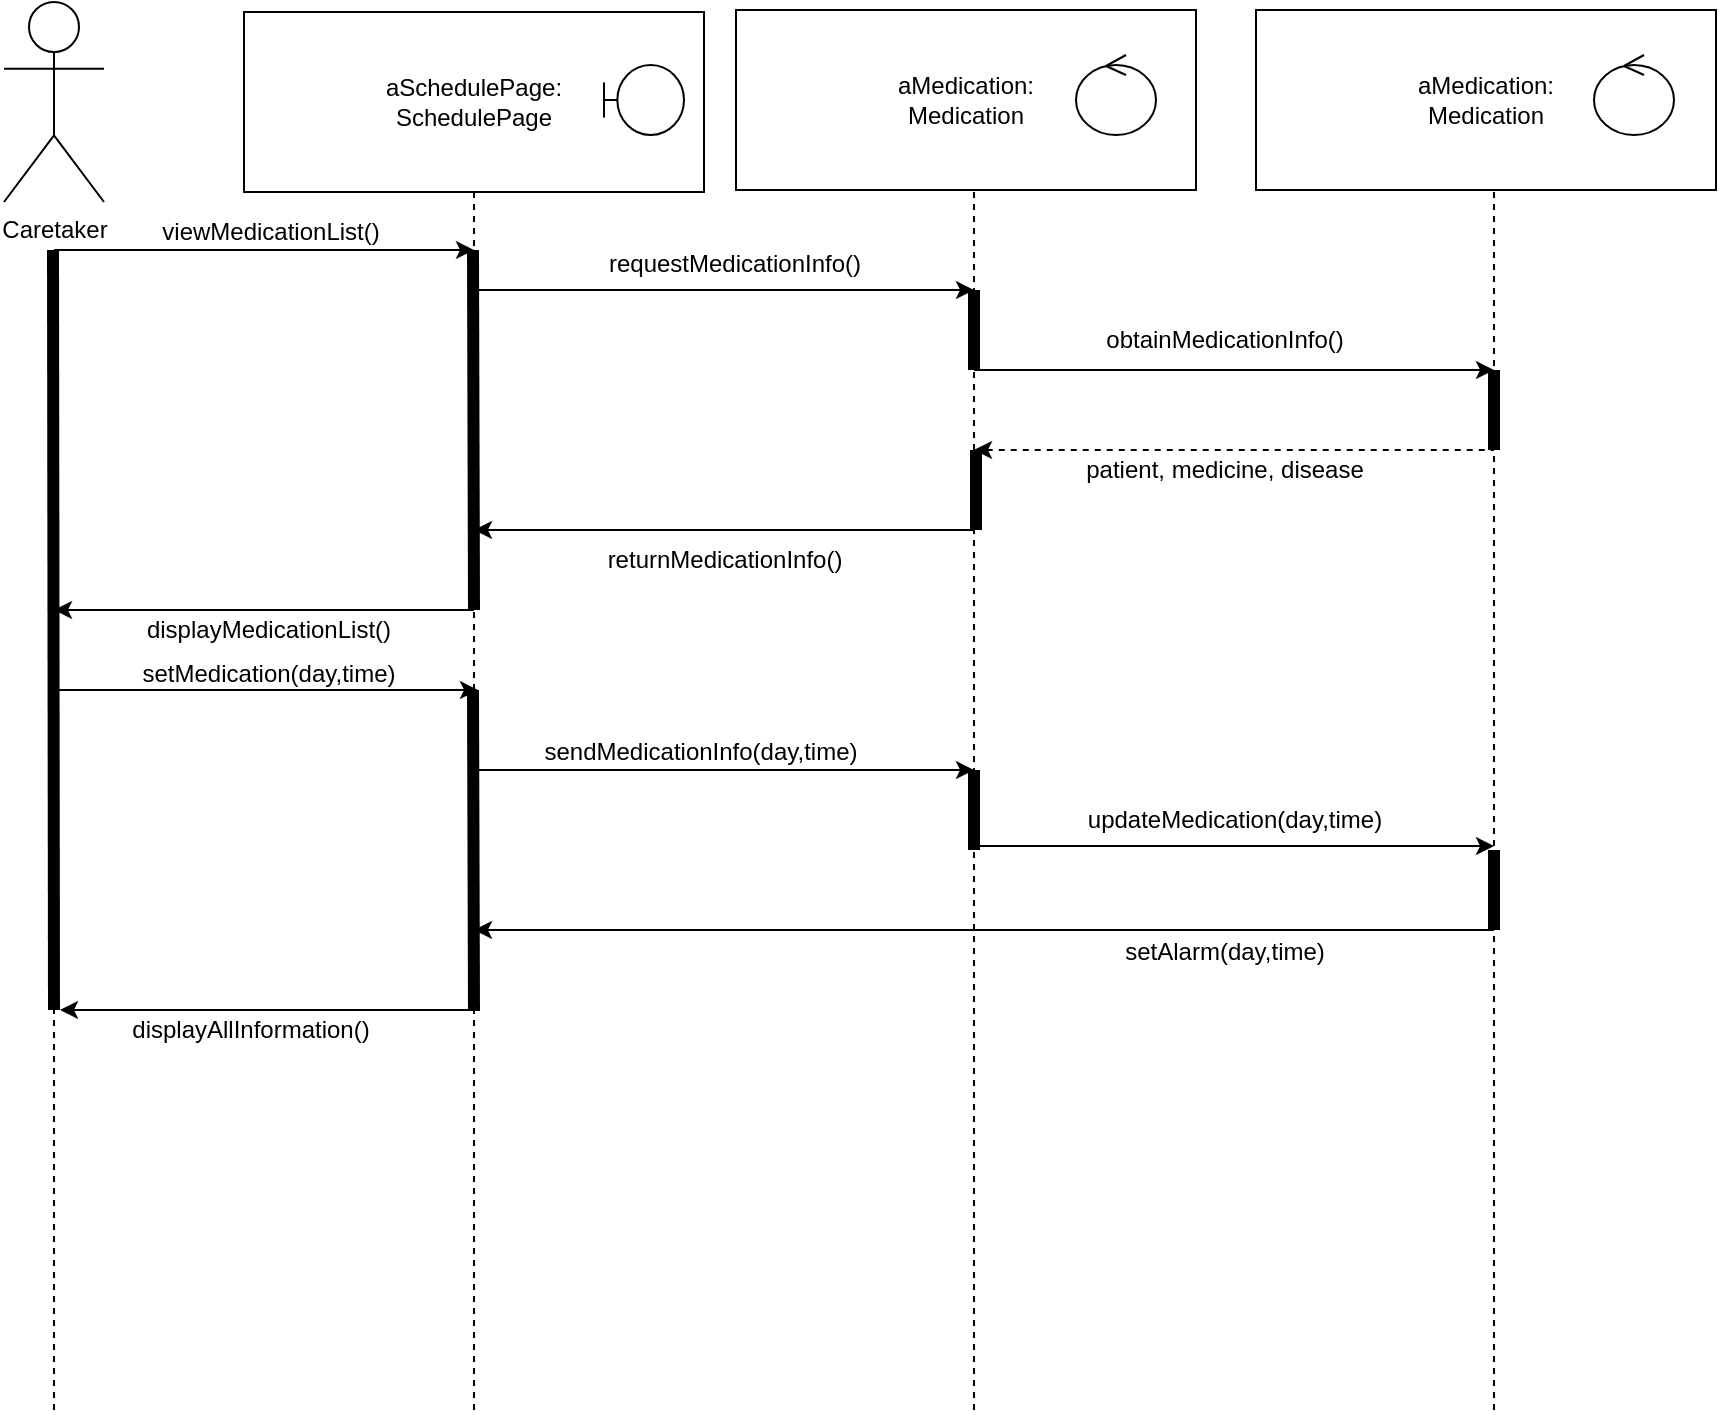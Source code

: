 <mxfile version="24.8.6">
  <diagram name="Page-1" id="e-cW1R_y-HCpv80R8FKl">
    <mxGraphModel dx="1050" dy="522" grid="1" gridSize="10" guides="1" tooltips="1" connect="1" arrows="1" fold="1" page="1" pageScale="1" pageWidth="850" pageHeight="1100" math="0" shadow="0">
      <root>
        <mxCell id="0" />
        <mxCell id="1" parent="0" />
        <mxCell id="uZ4d3hQCUZkd_1F2hXvp-1" value="aSchedulePage:&lt;div&gt;SchedulePage&lt;/div&gt;" style="html=1;whiteSpace=wrap;" parent="1" vertex="1">
          <mxGeometry x="195" y="181" width="230" height="90" as="geometry" />
        </mxCell>
        <mxCell id="uZ4d3hQCUZkd_1F2hXvp-2" value="" style="shape=umlBoundary;whiteSpace=wrap;html=1;" parent="1" vertex="1">
          <mxGeometry x="375" y="207.5" width="40" height="35" as="geometry" />
        </mxCell>
        <mxCell id="uZ4d3hQCUZkd_1F2hXvp-3" value="aMedication:&lt;div&gt;Medication&lt;/div&gt;" style="html=1;whiteSpace=wrap;" parent="1" vertex="1">
          <mxGeometry x="441" y="180" width="230" height="90" as="geometry" />
        </mxCell>
        <mxCell id="uZ4d3hQCUZkd_1F2hXvp-4" value="" style="ellipse;shape=umlControl;whiteSpace=wrap;html=1;" parent="1" vertex="1">
          <mxGeometry x="611" y="202.5" width="40" height="40" as="geometry" />
        </mxCell>
        <mxCell id="uZ4d3hQCUZkd_1F2hXvp-5" value="Caretaker" style="shape=umlActor;verticalLabelPosition=bottom;verticalAlign=top;html=1;" parent="1" vertex="1">
          <mxGeometry x="75" y="176" width="50" height="100" as="geometry" />
        </mxCell>
        <mxCell id="uZ4d3hQCUZkd_1F2hXvp-12" value="aMedication:&lt;div&gt;Medication&lt;/div&gt;" style="html=1;whiteSpace=wrap;" parent="1" vertex="1">
          <mxGeometry x="701" y="180" width="230" height="90" as="geometry" />
        </mxCell>
        <mxCell id="uZ4d3hQCUZkd_1F2hXvp-14" value="" style="endArrow=none;html=1;rounded=0;dashed=1;" parent="1" edge="1">
          <mxGeometry width="50" height="50" relative="1" as="geometry">
            <mxPoint x="100" y="880" as="sourcePoint" />
            <mxPoint x="100" y="300" as="targetPoint" />
          </mxGeometry>
        </mxCell>
        <mxCell id="uZ4d3hQCUZkd_1F2hXvp-15" value="" style="endArrow=none;html=1;rounded=0;dashed=1;entryX=0.5;entryY=1;entryDx=0;entryDy=0;" parent="1" target="uZ4d3hQCUZkd_1F2hXvp-1" edge="1">
          <mxGeometry width="50" height="50" relative="1" as="geometry">
            <mxPoint x="310" y="880" as="sourcePoint" />
            <mxPoint x="309.5" y="270" as="targetPoint" />
          </mxGeometry>
        </mxCell>
        <mxCell id="uZ4d3hQCUZkd_1F2hXvp-16" value="" style="endArrow=none;html=1;rounded=0;dashed=1;entryX=0.5;entryY=1;entryDx=0;entryDy=0;" parent="1" edge="1">
          <mxGeometry width="50" height="50" relative="1" as="geometry">
            <mxPoint x="560" y="880" as="sourcePoint" />
            <mxPoint x="560" y="271" as="targetPoint" />
          </mxGeometry>
        </mxCell>
        <mxCell id="uZ4d3hQCUZkd_1F2hXvp-17" value="" style="endArrow=none;html=1;rounded=0;dashed=1;entryX=0.5;entryY=1;entryDx=0;entryDy=0;" parent="1" edge="1">
          <mxGeometry width="50" height="50" relative="1" as="geometry">
            <mxPoint x="820" y="880" as="sourcePoint" />
            <mxPoint x="820" y="270" as="targetPoint" />
          </mxGeometry>
        </mxCell>
        <mxCell id="uZ4d3hQCUZkd_1F2hXvp-18" value="" style="endArrow=none;html=1;rounded=0;strokeWidth=6;" parent="1" edge="1">
          <mxGeometry width="50" height="50" relative="1" as="geometry">
            <mxPoint x="100" y="680" as="sourcePoint" />
            <mxPoint x="99.5" y="300" as="targetPoint" />
          </mxGeometry>
        </mxCell>
        <mxCell id="uZ4d3hQCUZkd_1F2hXvp-19" value="" style="endArrow=none;html=1;rounded=0;strokeWidth=6;" parent="1" edge="1">
          <mxGeometry width="50" height="50" relative="1" as="geometry">
            <mxPoint x="310" y="480" as="sourcePoint" />
            <mxPoint x="309.5" y="300" as="targetPoint" />
          </mxGeometry>
        </mxCell>
        <mxCell id="uZ4d3hQCUZkd_1F2hXvp-20" value="" style="endArrow=classic;html=1;rounded=0;" parent="1" edge="1">
          <mxGeometry width="50" height="50" relative="1" as="geometry">
            <mxPoint x="100" y="300" as="sourcePoint" />
            <mxPoint x="310" y="300" as="targetPoint" />
          </mxGeometry>
        </mxCell>
        <mxCell id="uZ4d3hQCUZkd_1F2hXvp-21" value="viewMedicationList()" style="text;html=1;align=center;verticalAlign=middle;resizable=0;points=[];autosize=1;strokeColor=none;fillColor=none;" parent="1" vertex="1">
          <mxGeometry x="143" y="276" width="130" height="30" as="geometry" />
        </mxCell>
        <mxCell id="uZ4d3hQCUZkd_1F2hXvp-22" value="" style="endArrow=none;html=1;rounded=0;strokeWidth=6;" parent="1" edge="1">
          <mxGeometry width="50" height="50" relative="1" as="geometry">
            <mxPoint x="560" y="360" as="sourcePoint" />
            <mxPoint x="560" y="320" as="targetPoint" />
          </mxGeometry>
        </mxCell>
        <mxCell id="uZ4d3hQCUZkd_1F2hXvp-23" value="" style="endArrow=classic;html=1;rounded=0;" parent="1" edge="1">
          <mxGeometry width="50" height="50" relative="1" as="geometry">
            <mxPoint x="310" y="320" as="sourcePoint" />
            <mxPoint x="560" y="320" as="targetPoint" />
          </mxGeometry>
        </mxCell>
        <mxCell id="uZ4d3hQCUZkd_1F2hXvp-24" value="requestMedicationInfo()" style="text;html=1;align=center;verticalAlign=middle;resizable=0;points=[];autosize=1;strokeColor=none;fillColor=none;" parent="1" vertex="1">
          <mxGeometry x="365" y="292" width="150" height="30" as="geometry" />
        </mxCell>
        <mxCell id="uZ4d3hQCUZkd_1F2hXvp-25" value="obtainMedicationInfo()" style="text;html=1;align=center;verticalAlign=middle;resizable=0;points=[];autosize=1;strokeColor=none;fillColor=none;" parent="1" vertex="1">
          <mxGeometry x="615" y="330" width="140" height="30" as="geometry" />
        </mxCell>
        <mxCell id="uZ4d3hQCUZkd_1F2hXvp-26" value="" style="endArrow=none;html=1;rounded=0;strokeWidth=6;" parent="1" edge="1">
          <mxGeometry width="50" height="50" relative="1" as="geometry">
            <mxPoint x="820" y="400" as="sourcePoint" />
            <mxPoint x="820" y="360" as="targetPoint" />
          </mxGeometry>
        </mxCell>
        <mxCell id="uZ4d3hQCUZkd_1F2hXvp-27" value="" style="endArrow=classic;html=1;rounded=0;" parent="1" edge="1">
          <mxGeometry width="50" height="50" relative="1" as="geometry">
            <mxPoint x="560" y="360" as="sourcePoint" />
            <mxPoint x="820" y="360" as="targetPoint" />
          </mxGeometry>
        </mxCell>
        <mxCell id="uZ4d3hQCUZkd_1F2hXvp-28" value="" style="endArrow=none;html=1;rounded=0;strokeWidth=6;" parent="1" edge="1">
          <mxGeometry width="50" height="50" relative="1" as="geometry">
            <mxPoint x="561" y="440" as="sourcePoint" />
            <mxPoint x="561" y="400" as="targetPoint" />
          </mxGeometry>
        </mxCell>
        <mxCell id="uZ4d3hQCUZkd_1F2hXvp-29" value="" style="endArrow=none;html=1;rounded=0;endFill=0;startArrow=classic;startFill=1;dashed=1;" parent="1" edge="1">
          <mxGeometry width="50" height="50" relative="1" as="geometry">
            <mxPoint x="560" y="400" as="sourcePoint" />
            <mxPoint x="820" y="400" as="targetPoint" />
          </mxGeometry>
        </mxCell>
        <mxCell id="uZ4d3hQCUZkd_1F2hXvp-30" value="patient, medicine, disease" style="text;html=1;align=center;verticalAlign=middle;resizable=0;points=[];autosize=1;strokeColor=none;fillColor=none;" parent="1" vertex="1">
          <mxGeometry x="605" y="395" width="160" height="30" as="geometry" />
        </mxCell>
        <mxCell id="uZ4d3hQCUZkd_1F2hXvp-31" value="" style="endArrow=none;html=1;rounded=0;endFill=0;startArrow=classic;startFill=1;" parent="1" edge="1">
          <mxGeometry width="50" height="50" relative="1" as="geometry">
            <mxPoint x="310" y="440" as="sourcePoint" />
            <mxPoint x="560" y="440" as="targetPoint" />
          </mxGeometry>
        </mxCell>
        <mxCell id="uZ4d3hQCUZkd_1F2hXvp-32" value="returnMedicationInfo()" style="text;html=1;align=center;verticalAlign=middle;resizable=0;points=[];autosize=1;strokeColor=none;fillColor=none;" parent="1" vertex="1">
          <mxGeometry x="365" y="440" width="140" height="30" as="geometry" />
        </mxCell>
        <mxCell id="uZ4d3hQCUZkd_1F2hXvp-33" value="" style="endArrow=none;html=1;rounded=0;endFill=0;startArrow=classic;startFill=1;" parent="1" edge="1">
          <mxGeometry width="50" height="50" relative="1" as="geometry">
            <mxPoint x="100" y="480" as="sourcePoint" />
            <mxPoint x="310" y="480" as="targetPoint" />
          </mxGeometry>
        </mxCell>
        <mxCell id="uZ4d3hQCUZkd_1F2hXvp-34" value="displayMedicationList()" style="text;html=1;align=center;verticalAlign=middle;resizable=0;points=[];autosize=1;strokeColor=none;fillColor=none;" parent="1" vertex="1">
          <mxGeometry x="132" y="475" width="150" height="30" as="geometry" />
        </mxCell>
        <mxCell id="uZ4d3hQCUZkd_1F2hXvp-35" value="" style="endArrow=none;html=1;rounded=0;strokeWidth=6;" parent="1" edge="1">
          <mxGeometry width="50" height="50" relative="1" as="geometry">
            <mxPoint x="310" y="680" as="sourcePoint" />
            <mxPoint x="309.5" y="520" as="targetPoint" />
          </mxGeometry>
        </mxCell>
        <mxCell id="uZ4d3hQCUZkd_1F2hXvp-36" value="" style="endArrow=classic;html=1;rounded=0;" parent="1" edge="1">
          <mxGeometry width="50" height="50" relative="1" as="geometry">
            <mxPoint x="102" y="520" as="sourcePoint" />
            <mxPoint x="312" y="520" as="targetPoint" />
          </mxGeometry>
        </mxCell>
        <mxCell id="uZ4d3hQCUZkd_1F2hXvp-38" value="setMedication(day,time)" style="text;html=1;align=center;verticalAlign=middle;resizable=0;points=[];autosize=1;strokeColor=none;fillColor=none;" parent="1" vertex="1">
          <mxGeometry x="132" y="497" width="150" height="30" as="geometry" />
        </mxCell>
        <mxCell id="uZ4d3hQCUZkd_1F2hXvp-39" value="" style="endArrow=none;html=1;rounded=0;strokeWidth=6;" parent="1" edge="1">
          <mxGeometry width="50" height="50" relative="1" as="geometry">
            <mxPoint x="560" y="600" as="sourcePoint" />
            <mxPoint x="560" y="560" as="targetPoint" />
          </mxGeometry>
        </mxCell>
        <mxCell id="uZ4d3hQCUZkd_1F2hXvp-40" value="" style="endArrow=classic;html=1;rounded=0;" parent="1" edge="1">
          <mxGeometry width="50" height="50" relative="1" as="geometry">
            <mxPoint x="310" y="560" as="sourcePoint" />
            <mxPoint x="560" y="560" as="targetPoint" />
          </mxGeometry>
        </mxCell>
        <mxCell id="uZ4d3hQCUZkd_1F2hXvp-41" value="sendMedicationInfo(day,time)" style="text;html=1;align=center;verticalAlign=middle;resizable=0;points=[];autosize=1;strokeColor=none;fillColor=none;" parent="1" vertex="1">
          <mxGeometry x="333" y="536" width="180" height="30" as="geometry" />
        </mxCell>
        <mxCell id="uZ4d3hQCUZkd_1F2hXvp-42" value="" style="endArrow=classic;html=1;rounded=0;" parent="1" edge="1">
          <mxGeometry width="50" height="50" relative="1" as="geometry">
            <mxPoint x="560" y="598" as="sourcePoint" />
            <mxPoint x="820" y="598" as="targetPoint" />
          </mxGeometry>
        </mxCell>
        <mxCell id="uZ4d3hQCUZkd_1F2hXvp-43" value="updateMedication(day,time)" style="text;html=1;align=center;verticalAlign=middle;resizable=0;points=[];autosize=1;strokeColor=none;fillColor=none;" parent="1" vertex="1">
          <mxGeometry x="605" y="570" width="170" height="30" as="geometry" />
        </mxCell>
        <mxCell id="uZ4d3hQCUZkd_1F2hXvp-44" value="" style="endArrow=none;html=1;rounded=0;strokeWidth=6;" parent="1" edge="1">
          <mxGeometry width="50" height="50" relative="1" as="geometry">
            <mxPoint x="820" y="640" as="sourcePoint" />
            <mxPoint x="820" y="600" as="targetPoint" />
          </mxGeometry>
        </mxCell>
        <mxCell id="uZ4d3hQCUZkd_1F2hXvp-47" value="setAlarm(day,time)" style="text;html=1;align=center;verticalAlign=middle;resizable=0;points=[];autosize=1;strokeColor=none;fillColor=none;" parent="1" vertex="1">
          <mxGeometry x="625" y="636" width="120" height="30" as="geometry" />
        </mxCell>
        <mxCell id="uZ4d3hQCUZkd_1F2hXvp-48" value="" style="endArrow=classic;html=1;rounded=0;" parent="1" edge="1">
          <mxGeometry width="50" height="50" relative="1" as="geometry">
            <mxPoint x="820" y="640" as="sourcePoint" />
            <mxPoint x="310" y="640" as="targetPoint" />
          </mxGeometry>
        </mxCell>
        <mxCell id="uZ4d3hQCUZkd_1F2hXvp-49" value="" style="endArrow=none;html=1;rounded=0;startArrow=classic;startFill=1;endFill=0;" parent="1" edge="1">
          <mxGeometry width="50" height="50" relative="1" as="geometry">
            <mxPoint x="103" y="680" as="sourcePoint" />
            <mxPoint x="313" y="680" as="targetPoint" />
          </mxGeometry>
        </mxCell>
        <mxCell id="uZ4d3hQCUZkd_1F2hXvp-50" value="displayAllInformation()" style="text;html=1;align=center;verticalAlign=middle;resizable=0;points=[];autosize=1;strokeColor=none;fillColor=none;" parent="1" vertex="1">
          <mxGeometry x="128" y="675" width="140" height="30" as="geometry" />
        </mxCell>
        <mxCell id="Z9U59-RSv3r_Wv2yS_4F-1" value="" style="ellipse;shape=umlControl;whiteSpace=wrap;html=1;" vertex="1" parent="1">
          <mxGeometry x="870" y="202.5" width="40" height="40" as="geometry" />
        </mxCell>
      </root>
    </mxGraphModel>
  </diagram>
</mxfile>
